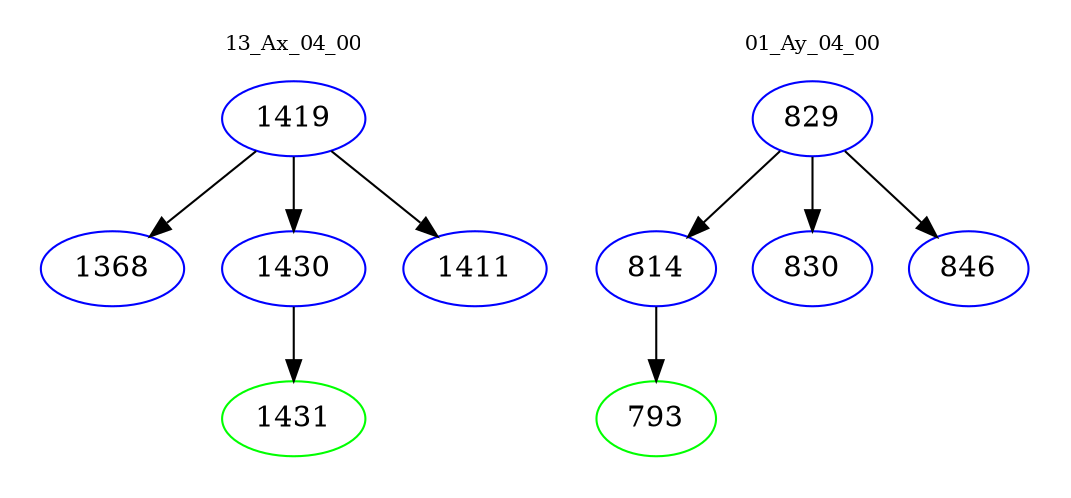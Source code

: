digraph{
subgraph cluster_0 {
color = white
label = "13_Ax_04_00";
fontsize=10;
T0_1419 [label="1419", color="blue"]
T0_1419 -> T0_1368 [color="black"]
T0_1368 [label="1368", color="blue"]
T0_1419 -> T0_1430 [color="black"]
T0_1430 [label="1430", color="blue"]
T0_1430 -> T0_1431 [color="black"]
T0_1431 [label="1431", color="green"]
T0_1419 -> T0_1411 [color="black"]
T0_1411 [label="1411", color="blue"]
}
subgraph cluster_1 {
color = white
label = "01_Ay_04_00";
fontsize=10;
T1_829 [label="829", color="blue"]
T1_829 -> T1_814 [color="black"]
T1_814 [label="814", color="blue"]
T1_814 -> T1_793 [color="black"]
T1_793 [label="793", color="green"]
T1_829 -> T1_830 [color="black"]
T1_830 [label="830", color="blue"]
T1_829 -> T1_846 [color="black"]
T1_846 [label="846", color="blue"]
}
}
